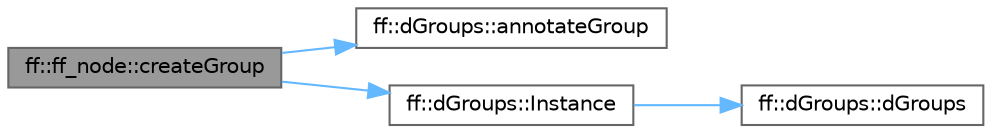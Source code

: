 digraph "ff::ff_node::createGroup"
{
 // LATEX_PDF_SIZE
  bgcolor="transparent";
  edge [fontname=Helvetica,fontsize=10,labelfontname=Helvetica,labelfontsize=10];
  node [fontname=Helvetica,fontsize=10,shape=box,height=0.2,width=0.4];
  rankdir="LR";
  Node1 [id="Node000001",label="ff::ff_node::createGroup",height=0.2,width=0.4,color="gray40", fillcolor="grey60", style="filled", fontcolor="black",tooltip=" "];
  Node1 -> Node2 [id="edge4_Node000001_Node000002",color="steelblue1",style="solid",tooltip=" "];
  Node2 [id="Node000002",label="ff::dGroups::annotateGroup",height=0.2,width=0.4,color="grey40", fillcolor="white", style="filled",URL="$classff_1_1d_groups.html#a29306514c134ef295adc58d052d4c37a",tooltip=" "];
  Node1 -> Node3 [id="edge5_Node000001_Node000003",color="steelblue1",style="solid",tooltip=" "];
  Node3 [id="Node000003",label="ff::dGroups::Instance",height=0.2,width=0.4,color="grey40", fillcolor="white", style="filled",URL="$classff_1_1d_groups.html#a89675fbfa24bb29f5d31a93ed1fff153",tooltip=" "];
  Node3 -> Node4 [id="edge6_Node000003_Node000004",color="steelblue1",style="solid",tooltip=" "];
  Node4 [id="Node000004",label="ff::dGroups::dGroups",height=0.2,width=0.4,color="grey40", fillcolor="white", style="filled",URL="$classff_1_1d_groups.html#a3d39f2d6f5c4f47f0957670d8dd34b05",tooltip=" "];
}
